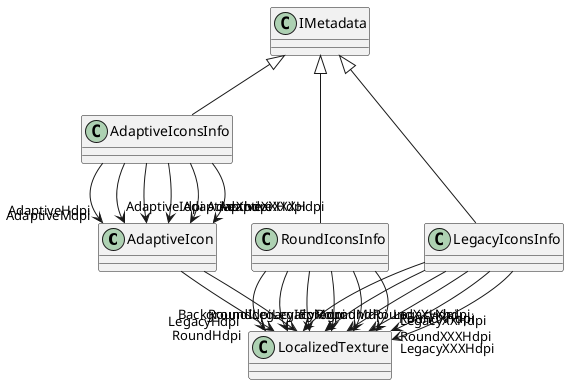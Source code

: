 @startuml
class AdaptiveIcon {
}
class AdaptiveIconsInfo {
}
class RoundIconsInfo {
}
class LegacyIconsInfo {
}
AdaptiveIcon --> "Background" LocalizedTexture
AdaptiveIcon --> "Foreground" LocalizedTexture
IMetadata <|-- AdaptiveIconsInfo
AdaptiveIconsInfo --> "AdaptiveHdpi" AdaptiveIcon
AdaptiveIconsInfo --> "AdaptiveIdpi" AdaptiveIcon
AdaptiveIconsInfo --> "AdaptiveMdpi" AdaptiveIcon
AdaptiveIconsInfo --> "AdaptiveXhdpi" AdaptiveIcon
AdaptiveIconsInfo --> "AdaptiveXXHdpi" AdaptiveIcon
AdaptiveIconsInfo --> "AdaptiveXXXHdpi" AdaptiveIcon
IMetadata <|-- RoundIconsInfo
RoundIconsInfo --> "RoundHdpi" LocalizedTexture
RoundIconsInfo --> "RoundIdpi" LocalizedTexture
RoundIconsInfo --> "RoundMdpi" LocalizedTexture
RoundIconsInfo --> "RoundXhdpi" LocalizedTexture
RoundIconsInfo --> "RoundXXHdpi" LocalizedTexture
RoundIconsInfo --> "RoundXXXHdpi" LocalizedTexture
IMetadata <|-- LegacyIconsInfo
LegacyIconsInfo --> "LegacyHdpi" LocalizedTexture
LegacyIconsInfo --> "LegacyIdpi" LocalizedTexture
LegacyIconsInfo --> "LegacyMdpi" LocalizedTexture
LegacyIconsInfo --> "LegacyXhdpi" LocalizedTexture
LegacyIconsInfo --> "LegacyXXHdpi" LocalizedTexture
LegacyIconsInfo --> "LegacyXXXHdpi" LocalizedTexture
@enduml
